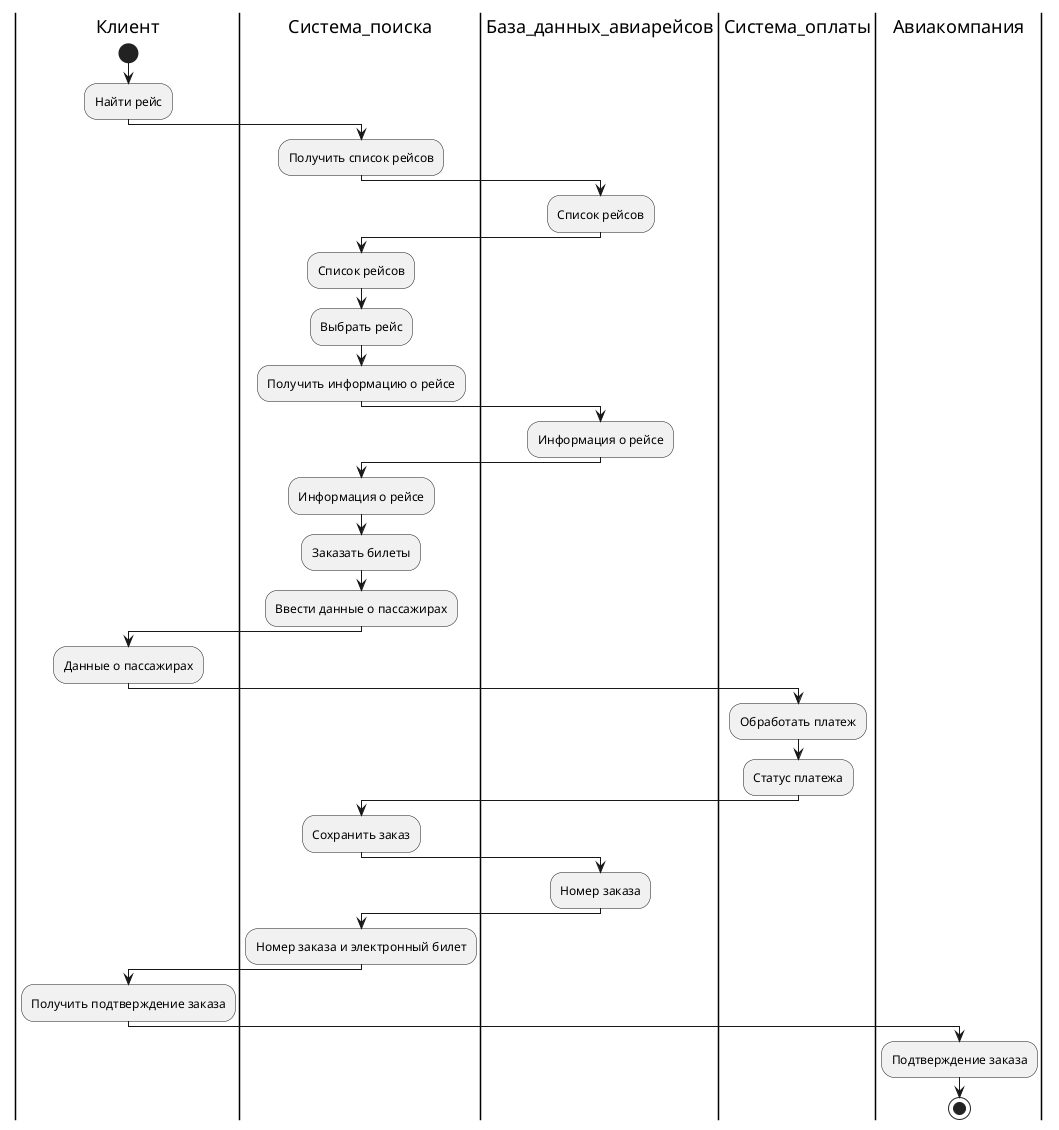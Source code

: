 @startuml laba2
|Клиент|
start
:Найти рейс;
|Система_поиска|
:Получить список рейсов;
|База_данных_авиарейсов|
:Список рейсов;
|Система_поиска|
:Список рейсов;
:Выбрать рейс;
:Получить информацию о рейсе;
|База_данных_авиарейсов|
:Информация о рейсе;
|Система_поиска|
:Информация о рейсе;
:Заказать билеты;
:Ввести данные о пассажирах;
|Клиент|
:Данные о пассажирах;
|Система_оплаты|
:Обработать платеж;
:Статус платежа;
|Система_поиска|
:Сохранить заказ;
|База_данных_авиарейсов|
:Номер заказа;
|Система_поиска|
:Номер заказа и электронный билет;
|Клиент|
:Получить подтверждение заказа;
|Авиакомпания|
:Подтверждение заказа;
stop
@enduml
